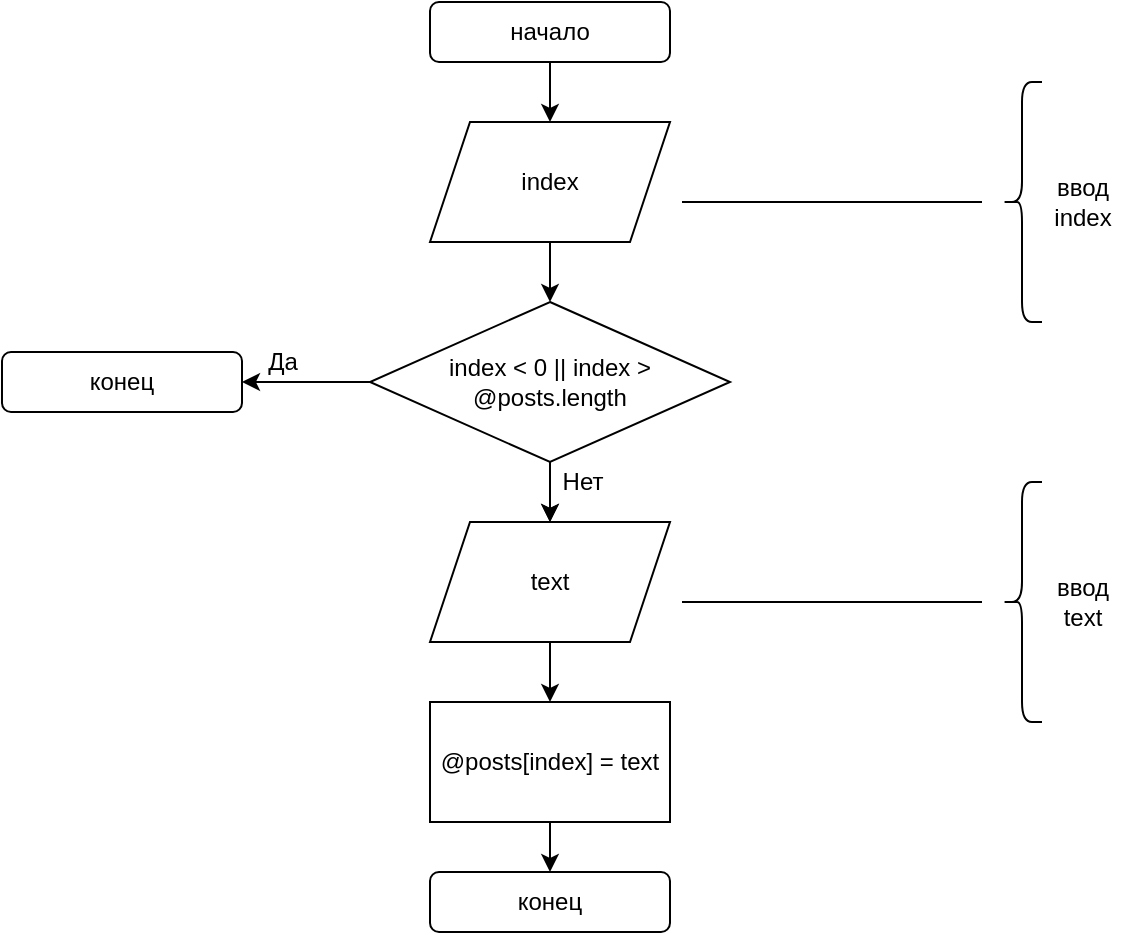 <mxfile version="17.4.5" type="device"><diagram id="rwRs7JcNQH9Kyp4-HBa0" name="Page-1"><mxGraphModel dx="967" dy="793" grid="1" gridSize="10" guides="1" tooltips="1" connect="1" arrows="1" fold="1" page="1" pageScale="1" pageWidth="827" pageHeight="1169" math="0" shadow="0"><root><mxCell id="0"/><mxCell id="1" parent="0"/><mxCell id="6" value="" style="edgeStyle=orthogonalEdgeStyle;rounded=0;orthogonalLoop=1;jettySize=auto;html=1;" parent="1" source="2" edge="1"><mxGeometry relative="1" as="geometry"><mxPoint x="414" y="80" as="targetPoint"/></mxGeometry></mxCell><mxCell id="2" value="начало" style="rounded=1;whiteSpace=wrap;html=1;" parent="1" vertex="1"><mxGeometry x="354" y="20" width="120" height="30" as="geometry"/></mxCell><mxCell id="3" style="edgeStyle=orthogonalEdgeStyle;rounded=0;orthogonalLoop=1;jettySize=auto;html=1;exitX=0.5;exitY=1;exitDx=0;exitDy=0;" parent="1" source="2" target="2" edge="1"><mxGeometry relative="1" as="geometry"/></mxCell><mxCell id="TXV-0g677bj-gtJd8l0p-12" value="" style="edgeStyle=orthogonalEdgeStyle;rounded=0;orthogonalLoop=1;jettySize=auto;html=1;" edge="1" parent="1" source="TXV-0g677bj-gtJd8l0p-7" target="TXV-0g677bj-gtJd8l0p-11"><mxGeometry relative="1" as="geometry"/></mxCell><mxCell id="TXV-0g677bj-gtJd8l0p-7" value="index" style="shape=parallelogram;perimeter=parallelogramPerimeter;whiteSpace=wrap;html=1;fixedSize=1;" vertex="1" parent="1"><mxGeometry x="354" y="80" width="120" height="60" as="geometry"/></mxCell><mxCell id="TXV-0g677bj-gtJd8l0p-8" value="" style="shape=curlyBracket;whiteSpace=wrap;html=1;rounded=1;" vertex="1" parent="1"><mxGeometry x="640" y="60" width="20" height="120" as="geometry"/></mxCell><mxCell id="TXV-0g677bj-gtJd8l0p-9" value="&lt;div&gt;ввод&lt;/div&gt;&lt;div&gt;index&lt;br&gt;&lt;/div&gt;" style="text;html=1;align=center;verticalAlign=middle;resizable=0;points=[];autosize=1;strokeColor=none;fillColor=none;" vertex="1" parent="1"><mxGeometry x="655" y="105" width="50" height="30" as="geometry"/></mxCell><mxCell id="TXV-0g677bj-gtJd8l0p-10" value="" style="endArrow=none;html=1;rounded=0;" edge="1" parent="1"><mxGeometry width="50" height="50" relative="1" as="geometry"><mxPoint x="630" y="120" as="sourcePoint"/><mxPoint x="480" y="120" as="targetPoint"/></mxGeometry></mxCell><mxCell id="TXV-0g677bj-gtJd8l0p-14" value="" style="edgeStyle=orthogonalEdgeStyle;rounded=0;orthogonalLoop=1;jettySize=auto;html=1;" edge="1" parent="1" source="TXV-0g677bj-gtJd8l0p-11" target="TXV-0g677bj-gtJd8l0p-13"><mxGeometry relative="1" as="geometry"/></mxCell><mxCell id="TXV-0g677bj-gtJd8l0p-17" value="" style="edgeStyle=orthogonalEdgeStyle;rounded=0;orthogonalLoop=1;jettySize=auto;html=1;" edge="1" parent="1" source="TXV-0g677bj-gtJd8l0p-11"><mxGeometry relative="1" as="geometry"><mxPoint x="414" y="280" as="targetPoint"/></mxGeometry></mxCell><mxCell id="TXV-0g677bj-gtJd8l0p-11" value="index &amp;lt; 0 || index &amp;gt; @posts.length" style="rhombus;whiteSpace=wrap;html=1;" vertex="1" parent="1"><mxGeometry x="324" y="170" width="180" height="80" as="geometry"/></mxCell><mxCell id="TXV-0g677bj-gtJd8l0p-13" value="конец" style="rounded=1;whiteSpace=wrap;html=1;" vertex="1" parent="1"><mxGeometry x="140" y="195" width="120" height="30" as="geometry"/></mxCell><mxCell id="TXV-0g677bj-gtJd8l0p-15" value="Да" style="text;html=1;align=center;verticalAlign=middle;resizable=0;points=[];autosize=1;strokeColor=none;fillColor=none;" vertex="1" parent="1"><mxGeometry x="265" y="190" width="30" height="20" as="geometry"/></mxCell><mxCell id="TXV-0g677bj-gtJd8l0p-18" value="Нет" style="text;html=1;align=center;verticalAlign=middle;resizable=0;points=[];autosize=1;strokeColor=none;fillColor=none;" vertex="1" parent="1"><mxGeometry x="410" y="250" width="40" height="20" as="geometry"/></mxCell><mxCell id="TXV-0g677bj-gtJd8l0p-19" value="&lt;div&gt;@posts[index] = text&lt;br&gt;&lt;/div&gt;" style="rounded=0;whiteSpace=wrap;html=1;" vertex="1" parent="1"><mxGeometry x="354" y="370" width="120" height="60" as="geometry"/></mxCell><mxCell id="TXV-0g677bj-gtJd8l0p-20" value="" style="edgeStyle=orthogonalEdgeStyle;rounded=0;orthogonalLoop=1;jettySize=auto;html=1;exitX=0.5;exitY=1;exitDx=0;exitDy=0;" edge="1" parent="1" target="TXV-0g677bj-gtJd8l0p-21" source="TXV-0g677bj-gtJd8l0p-19"><mxGeometry relative="1" as="geometry"><mxPoint x="538" y="470" as="sourcePoint"/></mxGeometry></mxCell><mxCell id="TXV-0g677bj-gtJd8l0p-21" value="конец" style="rounded=1;whiteSpace=wrap;html=1;" vertex="1" parent="1"><mxGeometry x="354" y="455" width="120" height="30" as="geometry"/></mxCell><mxCell id="TXV-0g677bj-gtJd8l0p-23" value="" style="edgeStyle=orthogonalEdgeStyle;rounded=0;orthogonalLoop=1;jettySize=auto;html=1;" edge="1" parent="1"><mxGeometry relative="1" as="geometry"><mxPoint x="414" y="250" as="sourcePoint"/><mxPoint x="414" y="280" as="targetPoint"/></mxGeometry></mxCell><mxCell id="TXV-0g677bj-gtJd8l0p-24" style="edgeStyle=orthogonalEdgeStyle;rounded=0;orthogonalLoop=1;jettySize=auto;html=1;exitX=0.5;exitY=1;exitDx=0;exitDy=0;" edge="1" parent="1"><mxGeometry relative="1" as="geometry"><mxPoint x="414" y="250" as="sourcePoint"/><mxPoint x="414" y="250" as="targetPoint"/></mxGeometry></mxCell><mxCell id="TXV-0g677bj-gtJd8l0p-25" value="" style="edgeStyle=orthogonalEdgeStyle;rounded=0;orthogonalLoop=1;jettySize=auto;html=1;" edge="1" parent="1" source="TXV-0g677bj-gtJd8l0p-26"><mxGeometry relative="1" as="geometry"><mxPoint x="414" y="370" as="targetPoint"/></mxGeometry></mxCell><mxCell id="TXV-0g677bj-gtJd8l0p-26" value="text" style="shape=parallelogram;perimeter=parallelogramPerimeter;whiteSpace=wrap;html=1;fixedSize=1;" vertex="1" parent="1"><mxGeometry x="354" y="280" width="120" height="60" as="geometry"/></mxCell><mxCell id="TXV-0g677bj-gtJd8l0p-27" value="" style="shape=curlyBracket;whiteSpace=wrap;html=1;rounded=1;" vertex="1" parent="1"><mxGeometry x="640" y="260" width="20" height="120" as="geometry"/></mxCell><mxCell id="TXV-0g677bj-gtJd8l0p-28" value="&lt;div&gt;ввод&lt;/div&gt;&lt;div&gt;text&lt;br&gt;&lt;/div&gt;" style="text;html=1;align=center;verticalAlign=middle;resizable=0;points=[];autosize=1;strokeColor=none;fillColor=none;" vertex="1" parent="1"><mxGeometry x="660" y="305" width="40" height="30" as="geometry"/></mxCell><mxCell id="TXV-0g677bj-gtJd8l0p-29" value="" style="endArrow=none;html=1;rounded=0;" edge="1" parent="1"><mxGeometry width="50" height="50" relative="1" as="geometry"><mxPoint x="630" y="320" as="sourcePoint"/><mxPoint x="480" y="320" as="targetPoint"/></mxGeometry></mxCell></root></mxGraphModel></diagram></mxfile>
